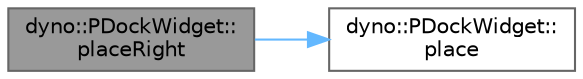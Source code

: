 digraph "dyno::PDockWidget::placeRight"
{
 // LATEX_PDF_SIZE
  bgcolor="transparent";
  edge [fontname=Helvetica,fontsize=10,labelfontname=Helvetica,labelfontsize=10];
  node [fontname=Helvetica,fontsize=10,shape=box,height=0.2,width=0.4];
  rankdir="LR";
  Node1 [id="Node000001",label="dyno::PDockWidget::\lplaceRight",height=0.2,width=0.4,color="gray40", fillcolor="grey60", style="filled", fontcolor="black",tooltip=" "];
  Node1 -> Node2 [id="edge1_Node000001_Node000002",color="steelblue1",style="solid",tooltip=" "];
  Node2 [id="Node000002",label="dyno::PDockWidget::\lplace",height=0.2,width=0.4,color="grey40", fillcolor="white", style="filled",URL="$classdyno_1_1_p_dock_widget.html#a7a14f43a55c31935c20a9f35c50a476b",tooltip=" "];
}
